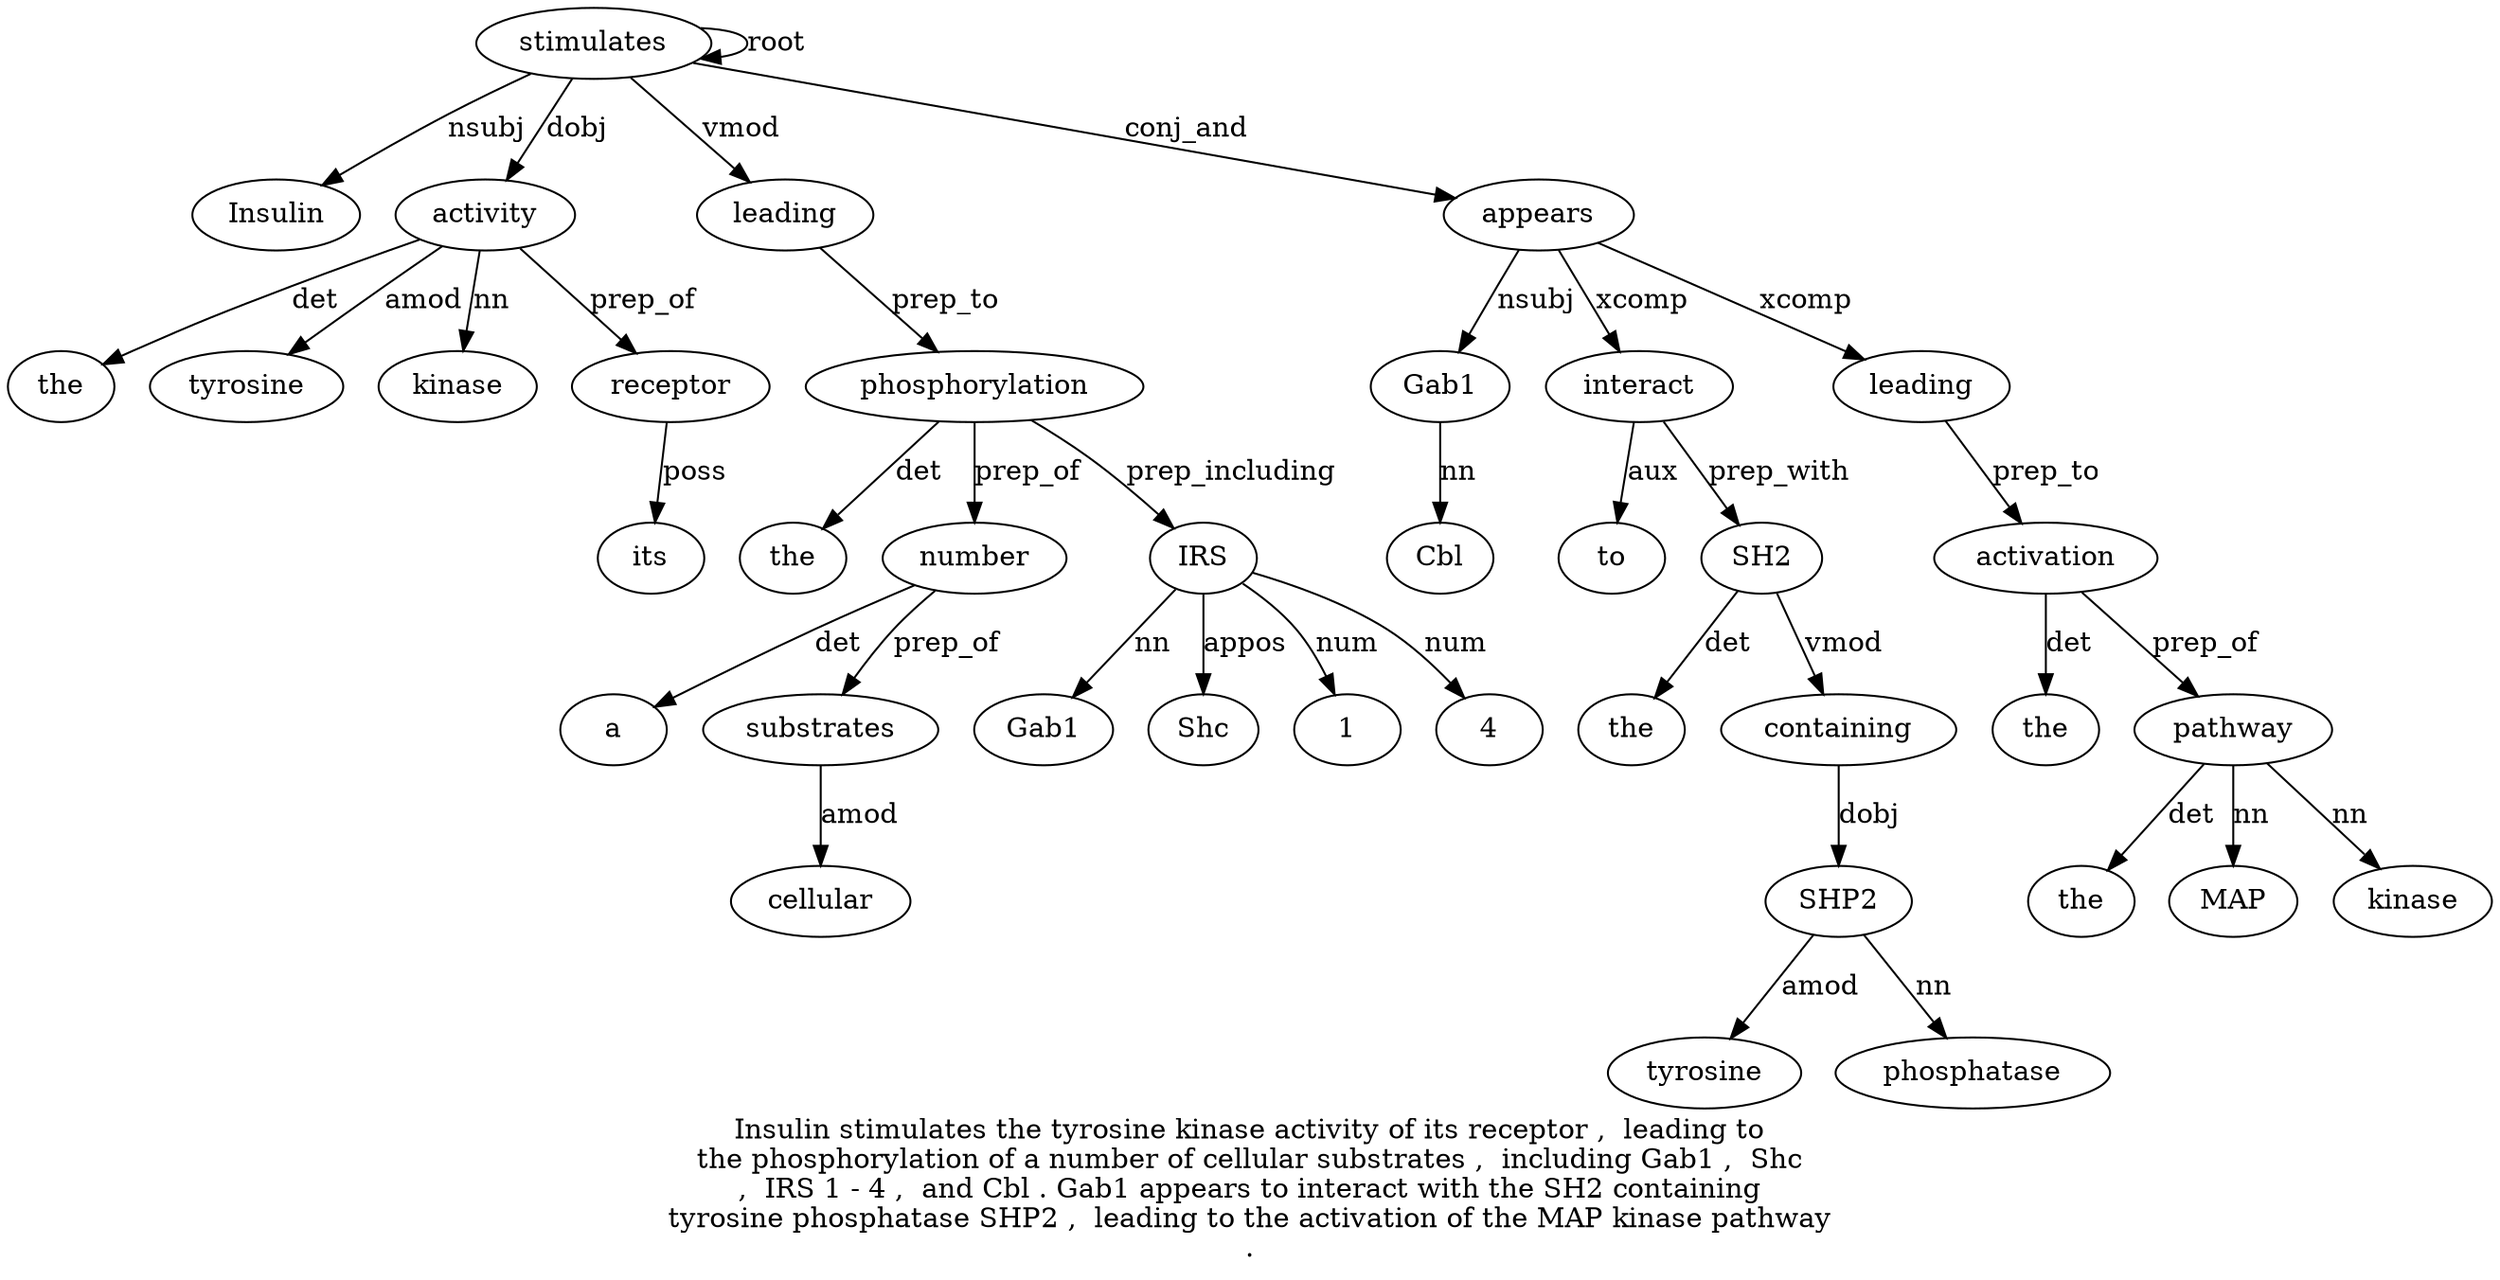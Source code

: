 digraph "Insulin stimulates the tyrosine kinase activity of its receptor ,  leading to the phosphorylation of a number of cellular substrates ,  including Gab1 ,  Shc ,  IRS 1 - 4 ,  and Cbl . Gab1 appears to interact with the SH2 containing tyrosine phosphatase SHP2 ,  leading to the activation of the MAP kinase pathway ." {
label="Insulin stimulates the tyrosine kinase activity of its receptor ,  leading to
the phosphorylation of a number of cellular substrates ,  including Gab1 ,  Shc
,  IRS 1 - 4 ,  and Cbl . Gab1 appears to interact with the SH2 containing
tyrosine phosphatase SHP2 ,  leading to the activation of the MAP kinase pathway
.";
stimulates2 [style=filled, fillcolor=white, label=stimulates];
Insulin1 [style=filled, fillcolor=white, label=Insulin];
stimulates2 -> Insulin1  [label=nsubj];
stimulates2 -> stimulates2  [label=root];
activity6 [style=filled, fillcolor=white, label=activity];
the3 [style=filled, fillcolor=white, label=the];
activity6 -> the3  [label=det];
tyrosine4 [style=filled, fillcolor=white, label=tyrosine];
activity6 -> tyrosine4  [label=amod];
kinase5 [style=filled, fillcolor=white, label=kinase];
activity6 -> kinase5  [label=nn];
stimulates2 -> activity6  [label=dobj];
receptor9 [style=filled, fillcolor=white, label=receptor];
its8 [style=filled, fillcolor=white, label=its];
receptor9 -> its8  [label=poss];
activity6 -> receptor9  [label=prep_of];
leading11 [style=filled, fillcolor=white, label=leading];
stimulates2 -> leading11  [label=vmod];
phosphorylation14 [style=filled, fillcolor=white, label=phosphorylation];
the13 [style=filled, fillcolor=white, label=the];
phosphorylation14 -> the13  [label=det];
leading11 -> phosphorylation14  [label=prep_to];
number17 [style=filled, fillcolor=white, label=number];
a16 [style=filled, fillcolor=white, label=a];
number17 -> a16  [label=det];
phosphorylation14 -> number17  [label=prep_of];
substrates20 [style=filled, fillcolor=white, label=substrates];
cellular19 [style=filled, fillcolor=white, label=cellular];
substrates20 -> cellular19  [label=amod];
number17 -> substrates20  [label=prep_of];
IRS27 [style=filled, fillcolor=white, label=IRS];
Gab123 [style=filled, fillcolor=white, label=Gab1];
IRS27 -> Gab123  [label=nn];
Shc25 [style=filled, fillcolor=white, label=Shc];
IRS27 -> Shc25  [label=appos];
phosphorylation14 -> IRS27  [label=prep_including];
128 [style=filled, fillcolor=white, label=1];
IRS27 -> 128  [label=num];
430 [style=filled, fillcolor=white, label=4];
IRS27 -> 430  [label=num];
Gab135 [style=filled, fillcolor=white, label=Gab1];
Cbl33 [style=filled, fillcolor=white, label=Cbl];
Gab135 -> Cbl33  [label=nn];
appears36 [style=filled, fillcolor=white, label=appears];
appears36 -> Gab135  [label=nsubj];
stimulates2 -> appears36  [label=conj_and];
interact38 [style=filled, fillcolor=white, label=interact];
to37 [style=filled, fillcolor=white, label=to];
interact38 -> to37  [label=aux];
appears36 -> interact38  [label=xcomp];
SH241 [style=filled, fillcolor=white, label=SH2];
the40 [style=filled, fillcolor=white, label=the];
SH241 -> the40  [label=det];
interact38 -> SH241  [label=prep_with];
containing42 [style=filled, fillcolor=white, label=containing];
SH241 -> containing42  [label=vmod];
SHP245 [style=filled, fillcolor=white, label=SHP2];
tyrosine43 [style=filled, fillcolor=white, label=tyrosine];
SHP245 -> tyrosine43  [label=amod];
phosphatase44 [style=filled, fillcolor=white, label=phosphatase];
SHP245 -> phosphatase44  [label=nn];
containing42 -> SHP245  [label=dobj];
leading47 [style=filled, fillcolor=white, label=leading];
appears36 -> leading47  [label=xcomp];
activation50 [style=filled, fillcolor=white, label=activation];
the49 [style=filled, fillcolor=white, label=the];
activation50 -> the49  [label=det];
leading47 -> activation50  [label=prep_to];
pathway55 [style=filled, fillcolor=white, label=pathway];
the52 [style=filled, fillcolor=white, label=the];
pathway55 -> the52  [label=det];
MAP53 [style=filled, fillcolor=white, label=MAP];
pathway55 -> MAP53  [label=nn];
kinase54 [style=filled, fillcolor=white, label=kinase];
pathway55 -> kinase54  [label=nn];
activation50 -> pathway55  [label=prep_of];
}
